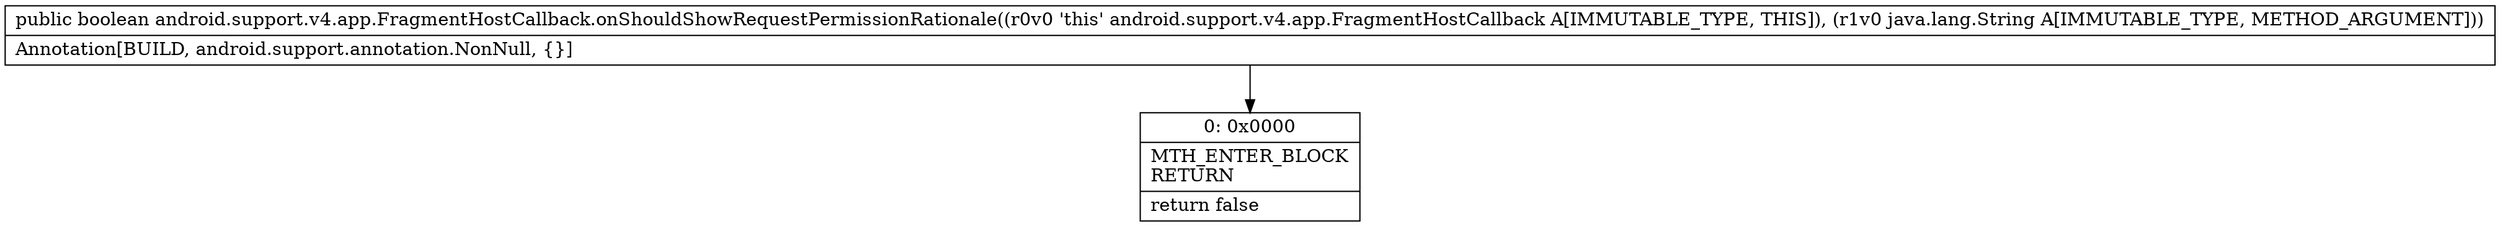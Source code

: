 digraph "CFG forandroid.support.v4.app.FragmentHostCallback.onShouldShowRequestPermissionRationale(Ljava\/lang\/String;)Z" {
Node_0 [shape=record,label="{0\:\ 0x0000|MTH_ENTER_BLOCK\lRETURN\l|return false\l}"];
MethodNode[shape=record,label="{public boolean android.support.v4.app.FragmentHostCallback.onShouldShowRequestPermissionRationale((r0v0 'this' android.support.v4.app.FragmentHostCallback A[IMMUTABLE_TYPE, THIS]), (r1v0 java.lang.String A[IMMUTABLE_TYPE, METHOD_ARGUMENT]))  | Annotation[BUILD, android.support.annotation.NonNull, \{\}]\l}"];
MethodNode -> Node_0;
}

